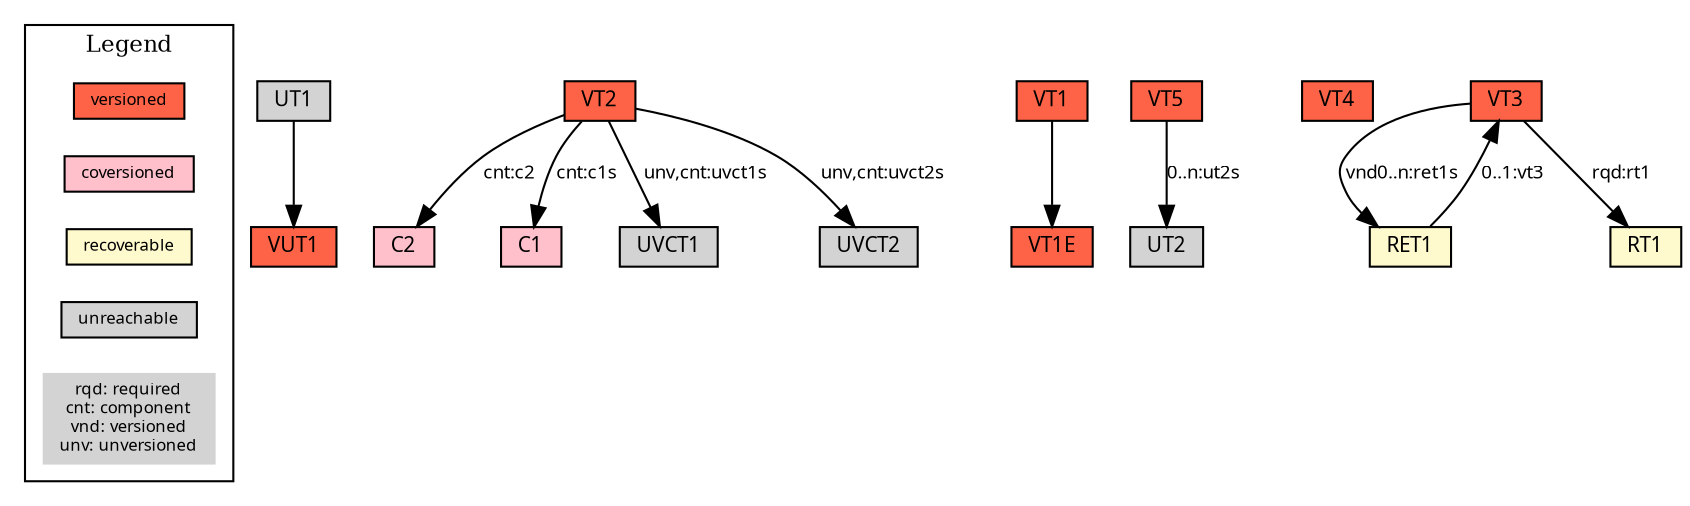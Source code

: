digraph dependence_graph {
    node[shape=box,fontsize=8,fontname=verdana,height=0.2,width=0.2,style=filled];
    ranksep=0.05;
    edge[style=invis];
    versioned -> coversioned;
    coversioned -> recoverable;
    recoverable -> unreachable;
    unreachable -> qualifiers;

    subgraph cluster_legend {
      label="Legend";
      fontsize=11;

      versioned[label=versioned,fillcolor=Tomato];
      coversioned[label=coversioned,fillcolor=Pink];
      recoverable[fillcolor=LemonChiffon];
      unreachable;
      qualifiers[label="rqd: required\ncnt: component\nvnd: versioned\nunv: unversioned",shape=plaintext];
    }

    node[fontsize=10];
    edge[fontsize=9,fontname=verdana,style=solid,minlen=2];


    "VUT1"[fillcolor=Tomato,comment="versioned type"];
    "C2"[fillcolor=Pink,comment="coversioned type"];
    "C1"[fillcolor=Pink,comment="coversioned type"];
    "VT1E"[fillcolor=Tomato,comment="versioned type"];
    "UT2"[comment=unreachable];
    "UT1"[comment=unreachable];
    "UT1" -> "VUT1";
    "VT5"[fillcolor=Tomato,comment="versioned type"];
    "VT5" -> "UT2"[label="0..n:ut2s"];
    "VT4"[fillcolor=Tomato,comment="versioned type"];
    "VT3"[fillcolor=Tomato,comment="versioned type"];
    "VT3" -> "RET1"[label="vnd0..n:ret1s"];
    "VT3" -> "RT1"[label="rqd:rt1"];
    "VT2"[fillcolor=Tomato,comment="versioned type"];
    "VT2" -> "C2"[label="cnt:c2"];
    "VT2" -> "UVCT1"[label="unv,cnt:uvct1s"];
    "VT2" -> "UVCT2"[label="unv,cnt:uvct2s"];
    "VT2" -> "C1"[label="cnt:c1s"];
    "VT1"[fillcolor=Tomato,comment="versioned type"];
    "VT1" -> "VT1E";
    "RT1"[fillcolor=LemonChiffon,comment=recoverable];
    "RET1"[fillcolor=LemonChiffon,comment=recoverable];
    "RET1" -> "VT3"[label="0..1:vt3"];
    "UVCT2"[comment=unreachable];
    "UVCT1"[comment=unreachable];
}
